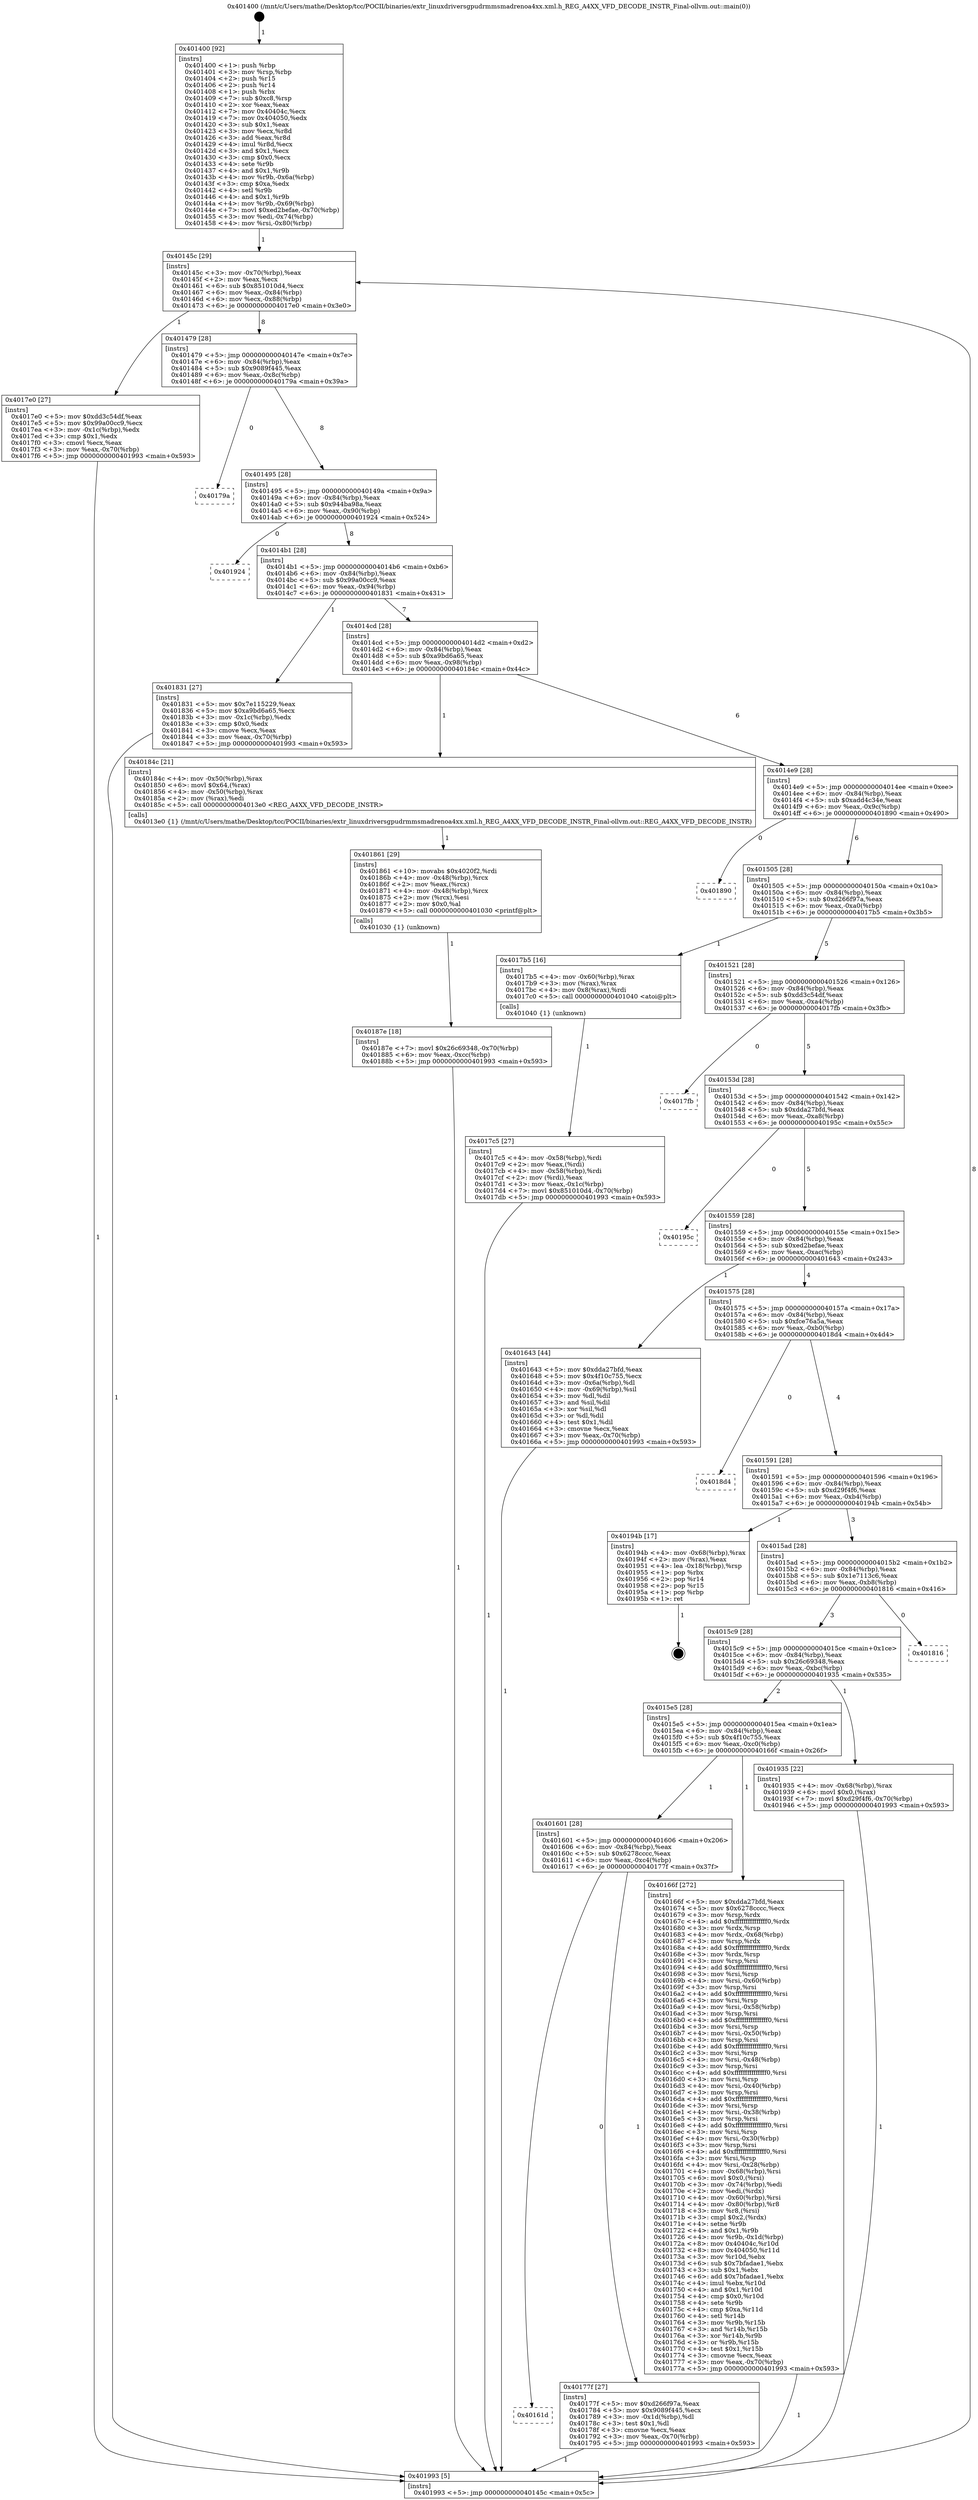 digraph "0x401400" {
  label = "0x401400 (/mnt/c/Users/mathe/Desktop/tcc/POCII/binaries/extr_linuxdriversgpudrmmsmadrenoa4xx.xml.h_REG_A4XX_VFD_DECODE_INSTR_Final-ollvm.out::main(0))"
  labelloc = "t"
  node[shape=record]

  Entry [label="",width=0.3,height=0.3,shape=circle,fillcolor=black,style=filled]
  "0x40145c" [label="{
     0x40145c [29]\l
     | [instrs]\l
     &nbsp;&nbsp;0x40145c \<+3\>: mov -0x70(%rbp),%eax\l
     &nbsp;&nbsp;0x40145f \<+2\>: mov %eax,%ecx\l
     &nbsp;&nbsp;0x401461 \<+6\>: sub $0x851010d4,%ecx\l
     &nbsp;&nbsp;0x401467 \<+6\>: mov %eax,-0x84(%rbp)\l
     &nbsp;&nbsp;0x40146d \<+6\>: mov %ecx,-0x88(%rbp)\l
     &nbsp;&nbsp;0x401473 \<+6\>: je 00000000004017e0 \<main+0x3e0\>\l
  }"]
  "0x4017e0" [label="{
     0x4017e0 [27]\l
     | [instrs]\l
     &nbsp;&nbsp;0x4017e0 \<+5\>: mov $0xdd3c54df,%eax\l
     &nbsp;&nbsp;0x4017e5 \<+5\>: mov $0x99a00cc9,%ecx\l
     &nbsp;&nbsp;0x4017ea \<+3\>: mov -0x1c(%rbp),%edx\l
     &nbsp;&nbsp;0x4017ed \<+3\>: cmp $0x1,%edx\l
     &nbsp;&nbsp;0x4017f0 \<+3\>: cmovl %ecx,%eax\l
     &nbsp;&nbsp;0x4017f3 \<+3\>: mov %eax,-0x70(%rbp)\l
     &nbsp;&nbsp;0x4017f6 \<+5\>: jmp 0000000000401993 \<main+0x593\>\l
  }"]
  "0x401479" [label="{
     0x401479 [28]\l
     | [instrs]\l
     &nbsp;&nbsp;0x401479 \<+5\>: jmp 000000000040147e \<main+0x7e\>\l
     &nbsp;&nbsp;0x40147e \<+6\>: mov -0x84(%rbp),%eax\l
     &nbsp;&nbsp;0x401484 \<+5\>: sub $0x9089f445,%eax\l
     &nbsp;&nbsp;0x401489 \<+6\>: mov %eax,-0x8c(%rbp)\l
     &nbsp;&nbsp;0x40148f \<+6\>: je 000000000040179a \<main+0x39a\>\l
  }"]
  Exit [label="",width=0.3,height=0.3,shape=circle,fillcolor=black,style=filled,peripheries=2]
  "0x40179a" [label="{
     0x40179a\l
  }", style=dashed]
  "0x401495" [label="{
     0x401495 [28]\l
     | [instrs]\l
     &nbsp;&nbsp;0x401495 \<+5\>: jmp 000000000040149a \<main+0x9a\>\l
     &nbsp;&nbsp;0x40149a \<+6\>: mov -0x84(%rbp),%eax\l
     &nbsp;&nbsp;0x4014a0 \<+5\>: sub $0x944ba98a,%eax\l
     &nbsp;&nbsp;0x4014a5 \<+6\>: mov %eax,-0x90(%rbp)\l
     &nbsp;&nbsp;0x4014ab \<+6\>: je 0000000000401924 \<main+0x524\>\l
  }"]
  "0x40187e" [label="{
     0x40187e [18]\l
     | [instrs]\l
     &nbsp;&nbsp;0x40187e \<+7\>: movl $0x26c69348,-0x70(%rbp)\l
     &nbsp;&nbsp;0x401885 \<+6\>: mov %eax,-0xcc(%rbp)\l
     &nbsp;&nbsp;0x40188b \<+5\>: jmp 0000000000401993 \<main+0x593\>\l
  }"]
  "0x401924" [label="{
     0x401924\l
  }", style=dashed]
  "0x4014b1" [label="{
     0x4014b1 [28]\l
     | [instrs]\l
     &nbsp;&nbsp;0x4014b1 \<+5\>: jmp 00000000004014b6 \<main+0xb6\>\l
     &nbsp;&nbsp;0x4014b6 \<+6\>: mov -0x84(%rbp),%eax\l
     &nbsp;&nbsp;0x4014bc \<+5\>: sub $0x99a00cc9,%eax\l
     &nbsp;&nbsp;0x4014c1 \<+6\>: mov %eax,-0x94(%rbp)\l
     &nbsp;&nbsp;0x4014c7 \<+6\>: je 0000000000401831 \<main+0x431\>\l
  }"]
  "0x401861" [label="{
     0x401861 [29]\l
     | [instrs]\l
     &nbsp;&nbsp;0x401861 \<+10\>: movabs $0x4020f2,%rdi\l
     &nbsp;&nbsp;0x40186b \<+4\>: mov -0x48(%rbp),%rcx\l
     &nbsp;&nbsp;0x40186f \<+2\>: mov %eax,(%rcx)\l
     &nbsp;&nbsp;0x401871 \<+4\>: mov -0x48(%rbp),%rcx\l
     &nbsp;&nbsp;0x401875 \<+2\>: mov (%rcx),%esi\l
     &nbsp;&nbsp;0x401877 \<+2\>: mov $0x0,%al\l
     &nbsp;&nbsp;0x401879 \<+5\>: call 0000000000401030 \<printf@plt\>\l
     | [calls]\l
     &nbsp;&nbsp;0x401030 \{1\} (unknown)\l
  }"]
  "0x401831" [label="{
     0x401831 [27]\l
     | [instrs]\l
     &nbsp;&nbsp;0x401831 \<+5\>: mov $0x7e115229,%eax\l
     &nbsp;&nbsp;0x401836 \<+5\>: mov $0xa9bd6a65,%ecx\l
     &nbsp;&nbsp;0x40183b \<+3\>: mov -0x1c(%rbp),%edx\l
     &nbsp;&nbsp;0x40183e \<+3\>: cmp $0x0,%edx\l
     &nbsp;&nbsp;0x401841 \<+3\>: cmove %ecx,%eax\l
     &nbsp;&nbsp;0x401844 \<+3\>: mov %eax,-0x70(%rbp)\l
     &nbsp;&nbsp;0x401847 \<+5\>: jmp 0000000000401993 \<main+0x593\>\l
  }"]
  "0x4014cd" [label="{
     0x4014cd [28]\l
     | [instrs]\l
     &nbsp;&nbsp;0x4014cd \<+5\>: jmp 00000000004014d2 \<main+0xd2\>\l
     &nbsp;&nbsp;0x4014d2 \<+6\>: mov -0x84(%rbp),%eax\l
     &nbsp;&nbsp;0x4014d8 \<+5\>: sub $0xa9bd6a65,%eax\l
     &nbsp;&nbsp;0x4014dd \<+6\>: mov %eax,-0x98(%rbp)\l
     &nbsp;&nbsp;0x4014e3 \<+6\>: je 000000000040184c \<main+0x44c\>\l
  }"]
  "0x4017c5" [label="{
     0x4017c5 [27]\l
     | [instrs]\l
     &nbsp;&nbsp;0x4017c5 \<+4\>: mov -0x58(%rbp),%rdi\l
     &nbsp;&nbsp;0x4017c9 \<+2\>: mov %eax,(%rdi)\l
     &nbsp;&nbsp;0x4017cb \<+4\>: mov -0x58(%rbp),%rdi\l
     &nbsp;&nbsp;0x4017cf \<+2\>: mov (%rdi),%eax\l
     &nbsp;&nbsp;0x4017d1 \<+3\>: mov %eax,-0x1c(%rbp)\l
     &nbsp;&nbsp;0x4017d4 \<+7\>: movl $0x851010d4,-0x70(%rbp)\l
     &nbsp;&nbsp;0x4017db \<+5\>: jmp 0000000000401993 \<main+0x593\>\l
  }"]
  "0x40184c" [label="{
     0x40184c [21]\l
     | [instrs]\l
     &nbsp;&nbsp;0x40184c \<+4\>: mov -0x50(%rbp),%rax\l
     &nbsp;&nbsp;0x401850 \<+6\>: movl $0x64,(%rax)\l
     &nbsp;&nbsp;0x401856 \<+4\>: mov -0x50(%rbp),%rax\l
     &nbsp;&nbsp;0x40185a \<+2\>: mov (%rax),%edi\l
     &nbsp;&nbsp;0x40185c \<+5\>: call 00000000004013e0 \<REG_A4XX_VFD_DECODE_INSTR\>\l
     | [calls]\l
     &nbsp;&nbsp;0x4013e0 \{1\} (/mnt/c/Users/mathe/Desktop/tcc/POCII/binaries/extr_linuxdriversgpudrmmsmadrenoa4xx.xml.h_REG_A4XX_VFD_DECODE_INSTR_Final-ollvm.out::REG_A4XX_VFD_DECODE_INSTR)\l
  }"]
  "0x4014e9" [label="{
     0x4014e9 [28]\l
     | [instrs]\l
     &nbsp;&nbsp;0x4014e9 \<+5\>: jmp 00000000004014ee \<main+0xee\>\l
     &nbsp;&nbsp;0x4014ee \<+6\>: mov -0x84(%rbp),%eax\l
     &nbsp;&nbsp;0x4014f4 \<+5\>: sub $0xadd4c34e,%eax\l
     &nbsp;&nbsp;0x4014f9 \<+6\>: mov %eax,-0x9c(%rbp)\l
     &nbsp;&nbsp;0x4014ff \<+6\>: je 0000000000401890 \<main+0x490\>\l
  }"]
  "0x40161d" [label="{
     0x40161d\l
  }", style=dashed]
  "0x401890" [label="{
     0x401890\l
  }", style=dashed]
  "0x401505" [label="{
     0x401505 [28]\l
     | [instrs]\l
     &nbsp;&nbsp;0x401505 \<+5\>: jmp 000000000040150a \<main+0x10a\>\l
     &nbsp;&nbsp;0x40150a \<+6\>: mov -0x84(%rbp),%eax\l
     &nbsp;&nbsp;0x401510 \<+5\>: sub $0xd266f97a,%eax\l
     &nbsp;&nbsp;0x401515 \<+6\>: mov %eax,-0xa0(%rbp)\l
     &nbsp;&nbsp;0x40151b \<+6\>: je 00000000004017b5 \<main+0x3b5\>\l
  }"]
  "0x40177f" [label="{
     0x40177f [27]\l
     | [instrs]\l
     &nbsp;&nbsp;0x40177f \<+5\>: mov $0xd266f97a,%eax\l
     &nbsp;&nbsp;0x401784 \<+5\>: mov $0x9089f445,%ecx\l
     &nbsp;&nbsp;0x401789 \<+3\>: mov -0x1d(%rbp),%dl\l
     &nbsp;&nbsp;0x40178c \<+3\>: test $0x1,%dl\l
     &nbsp;&nbsp;0x40178f \<+3\>: cmovne %ecx,%eax\l
     &nbsp;&nbsp;0x401792 \<+3\>: mov %eax,-0x70(%rbp)\l
     &nbsp;&nbsp;0x401795 \<+5\>: jmp 0000000000401993 \<main+0x593\>\l
  }"]
  "0x4017b5" [label="{
     0x4017b5 [16]\l
     | [instrs]\l
     &nbsp;&nbsp;0x4017b5 \<+4\>: mov -0x60(%rbp),%rax\l
     &nbsp;&nbsp;0x4017b9 \<+3\>: mov (%rax),%rax\l
     &nbsp;&nbsp;0x4017bc \<+4\>: mov 0x8(%rax),%rdi\l
     &nbsp;&nbsp;0x4017c0 \<+5\>: call 0000000000401040 \<atoi@plt\>\l
     | [calls]\l
     &nbsp;&nbsp;0x401040 \{1\} (unknown)\l
  }"]
  "0x401521" [label="{
     0x401521 [28]\l
     | [instrs]\l
     &nbsp;&nbsp;0x401521 \<+5\>: jmp 0000000000401526 \<main+0x126\>\l
     &nbsp;&nbsp;0x401526 \<+6\>: mov -0x84(%rbp),%eax\l
     &nbsp;&nbsp;0x40152c \<+5\>: sub $0xdd3c54df,%eax\l
     &nbsp;&nbsp;0x401531 \<+6\>: mov %eax,-0xa4(%rbp)\l
     &nbsp;&nbsp;0x401537 \<+6\>: je 00000000004017fb \<main+0x3fb\>\l
  }"]
  "0x401601" [label="{
     0x401601 [28]\l
     | [instrs]\l
     &nbsp;&nbsp;0x401601 \<+5\>: jmp 0000000000401606 \<main+0x206\>\l
     &nbsp;&nbsp;0x401606 \<+6\>: mov -0x84(%rbp),%eax\l
     &nbsp;&nbsp;0x40160c \<+5\>: sub $0x6278cccc,%eax\l
     &nbsp;&nbsp;0x401611 \<+6\>: mov %eax,-0xc4(%rbp)\l
     &nbsp;&nbsp;0x401617 \<+6\>: je 000000000040177f \<main+0x37f\>\l
  }"]
  "0x4017fb" [label="{
     0x4017fb\l
  }", style=dashed]
  "0x40153d" [label="{
     0x40153d [28]\l
     | [instrs]\l
     &nbsp;&nbsp;0x40153d \<+5\>: jmp 0000000000401542 \<main+0x142\>\l
     &nbsp;&nbsp;0x401542 \<+6\>: mov -0x84(%rbp),%eax\l
     &nbsp;&nbsp;0x401548 \<+5\>: sub $0xdda27bfd,%eax\l
     &nbsp;&nbsp;0x40154d \<+6\>: mov %eax,-0xa8(%rbp)\l
     &nbsp;&nbsp;0x401553 \<+6\>: je 000000000040195c \<main+0x55c\>\l
  }"]
  "0x40166f" [label="{
     0x40166f [272]\l
     | [instrs]\l
     &nbsp;&nbsp;0x40166f \<+5\>: mov $0xdda27bfd,%eax\l
     &nbsp;&nbsp;0x401674 \<+5\>: mov $0x6278cccc,%ecx\l
     &nbsp;&nbsp;0x401679 \<+3\>: mov %rsp,%rdx\l
     &nbsp;&nbsp;0x40167c \<+4\>: add $0xfffffffffffffff0,%rdx\l
     &nbsp;&nbsp;0x401680 \<+3\>: mov %rdx,%rsp\l
     &nbsp;&nbsp;0x401683 \<+4\>: mov %rdx,-0x68(%rbp)\l
     &nbsp;&nbsp;0x401687 \<+3\>: mov %rsp,%rdx\l
     &nbsp;&nbsp;0x40168a \<+4\>: add $0xfffffffffffffff0,%rdx\l
     &nbsp;&nbsp;0x40168e \<+3\>: mov %rdx,%rsp\l
     &nbsp;&nbsp;0x401691 \<+3\>: mov %rsp,%rsi\l
     &nbsp;&nbsp;0x401694 \<+4\>: add $0xfffffffffffffff0,%rsi\l
     &nbsp;&nbsp;0x401698 \<+3\>: mov %rsi,%rsp\l
     &nbsp;&nbsp;0x40169b \<+4\>: mov %rsi,-0x60(%rbp)\l
     &nbsp;&nbsp;0x40169f \<+3\>: mov %rsp,%rsi\l
     &nbsp;&nbsp;0x4016a2 \<+4\>: add $0xfffffffffffffff0,%rsi\l
     &nbsp;&nbsp;0x4016a6 \<+3\>: mov %rsi,%rsp\l
     &nbsp;&nbsp;0x4016a9 \<+4\>: mov %rsi,-0x58(%rbp)\l
     &nbsp;&nbsp;0x4016ad \<+3\>: mov %rsp,%rsi\l
     &nbsp;&nbsp;0x4016b0 \<+4\>: add $0xfffffffffffffff0,%rsi\l
     &nbsp;&nbsp;0x4016b4 \<+3\>: mov %rsi,%rsp\l
     &nbsp;&nbsp;0x4016b7 \<+4\>: mov %rsi,-0x50(%rbp)\l
     &nbsp;&nbsp;0x4016bb \<+3\>: mov %rsp,%rsi\l
     &nbsp;&nbsp;0x4016be \<+4\>: add $0xfffffffffffffff0,%rsi\l
     &nbsp;&nbsp;0x4016c2 \<+3\>: mov %rsi,%rsp\l
     &nbsp;&nbsp;0x4016c5 \<+4\>: mov %rsi,-0x48(%rbp)\l
     &nbsp;&nbsp;0x4016c9 \<+3\>: mov %rsp,%rsi\l
     &nbsp;&nbsp;0x4016cc \<+4\>: add $0xfffffffffffffff0,%rsi\l
     &nbsp;&nbsp;0x4016d0 \<+3\>: mov %rsi,%rsp\l
     &nbsp;&nbsp;0x4016d3 \<+4\>: mov %rsi,-0x40(%rbp)\l
     &nbsp;&nbsp;0x4016d7 \<+3\>: mov %rsp,%rsi\l
     &nbsp;&nbsp;0x4016da \<+4\>: add $0xfffffffffffffff0,%rsi\l
     &nbsp;&nbsp;0x4016de \<+3\>: mov %rsi,%rsp\l
     &nbsp;&nbsp;0x4016e1 \<+4\>: mov %rsi,-0x38(%rbp)\l
     &nbsp;&nbsp;0x4016e5 \<+3\>: mov %rsp,%rsi\l
     &nbsp;&nbsp;0x4016e8 \<+4\>: add $0xfffffffffffffff0,%rsi\l
     &nbsp;&nbsp;0x4016ec \<+3\>: mov %rsi,%rsp\l
     &nbsp;&nbsp;0x4016ef \<+4\>: mov %rsi,-0x30(%rbp)\l
     &nbsp;&nbsp;0x4016f3 \<+3\>: mov %rsp,%rsi\l
     &nbsp;&nbsp;0x4016f6 \<+4\>: add $0xfffffffffffffff0,%rsi\l
     &nbsp;&nbsp;0x4016fa \<+3\>: mov %rsi,%rsp\l
     &nbsp;&nbsp;0x4016fd \<+4\>: mov %rsi,-0x28(%rbp)\l
     &nbsp;&nbsp;0x401701 \<+4\>: mov -0x68(%rbp),%rsi\l
     &nbsp;&nbsp;0x401705 \<+6\>: movl $0x0,(%rsi)\l
     &nbsp;&nbsp;0x40170b \<+3\>: mov -0x74(%rbp),%edi\l
     &nbsp;&nbsp;0x40170e \<+2\>: mov %edi,(%rdx)\l
     &nbsp;&nbsp;0x401710 \<+4\>: mov -0x60(%rbp),%rsi\l
     &nbsp;&nbsp;0x401714 \<+4\>: mov -0x80(%rbp),%r8\l
     &nbsp;&nbsp;0x401718 \<+3\>: mov %r8,(%rsi)\l
     &nbsp;&nbsp;0x40171b \<+3\>: cmpl $0x2,(%rdx)\l
     &nbsp;&nbsp;0x40171e \<+4\>: setne %r9b\l
     &nbsp;&nbsp;0x401722 \<+4\>: and $0x1,%r9b\l
     &nbsp;&nbsp;0x401726 \<+4\>: mov %r9b,-0x1d(%rbp)\l
     &nbsp;&nbsp;0x40172a \<+8\>: mov 0x40404c,%r10d\l
     &nbsp;&nbsp;0x401732 \<+8\>: mov 0x404050,%r11d\l
     &nbsp;&nbsp;0x40173a \<+3\>: mov %r10d,%ebx\l
     &nbsp;&nbsp;0x40173d \<+6\>: sub $0x7bfadae1,%ebx\l
     &nbsp;&nbsp;0x401743 \<+3\>: sub $0x1,%ebx\l
     &nbsp;&nbsp;0x401746 \<+6\>: add $0x7bfadae1,%ebx\l
     &nbsp;&nbsp;0x40174c \<+4\>: imul %ebx,%r10d\l
     &nbsp;&nbsp;0x401750 \<+4\>: and $0x1,%r10d\l
     &nbsp;&nbsp;0x401754 \<+4\>: cmp $0x0,%r10d\l
     &nbsp;&nbsp;0x401758 \<+4\>: sete %r9b\l
     &nbsp;&nbsp;0x40175c \<+4\>: cmp $0xa,%r11d\l
     &nbsp;&nbsp;0x401760 \<+4\>: setl %r14b\l
     &nbsp;&nbsp;0x401764 \<+3\>: mov %r9b,%r15b\l
     &nbsp;&nbsp;0x401767 \<+3\>: and %r14b,%r15b\l
     &nbsp;&nbsp;0x40176a \<+3\>: xor %r14b,%r9b\l
     &nbsp;&nbsp;0x40176d \<+3\>: or %r9b,%r15b\l
     &nbsp;&nbsp;0x401770 \<+4\>: test $0x1,%r15b\l
     &nbsp;&nbsp;0x401774 \<+3\>: cmovne %ecx,%eax\l
     &nbsp;&nbsp;0x401777 \<+3\>: mov %eax,-0x70(%rbp)\l
     &nbsp;&nbsp;0x40177a \<+5\>: jmp 0000000000401993 \<main+0x593\>\l
  }"]
  "0x40195c" [label="{
     0x40195c\l
  }", style=dashed]
  "0x401559" [label="{
     0x401559 [28]\l
     | [instrs]\l
     &nbsp;&nbsp;0x401559 \<+5\>: jmp 000000000040155e \<main+0x15e\>\l
     &nbsp;&nbsp;0x40155e \<+6\>: mov -0x84(%rbp),%eax\l
     &nbsp;&nbsp;0x401564 \<+5\>: sub $0xed2befae,%eax\l
     &nbsp;&nbsp;0x401569 \<+6\>: mov %eax,-0xac(%rbp)\l
     &nbsp;&nbsp;0x40156f \<+6\>: je 0000000000401643 \<main+0x243\>\l
  }"]
  "0x4015e5" [label="{
     0x4015e5 [28]\l
     | [instrs]\l
     &nbsp;&nbsp;0x4015e5 \<+5\>: jmp 00000000004015ea \<main+0x1ea\>\l
     &nbsp;&nbsp;0x4015ea \<+6\>: mov -0x84(%rbp),%eax\l
     &nbsp;&nbsp;0x4015f0 \<+5\>: sub $0x4f10c755,%eax\l
     &nbsp;&nbsp;0x4015f5 \<+6\>: mov %eax,-0xc0(%rbp)\l
     &nbsp;&nbsp;0x4015fb \<+6\>: je 000000000040166f \<main+0x26f\>\l
  }"]
  "0x401643" [label="{
     0x401643 [44]\l
     | [instrs]\l
     &nbsp;&nbsp;0x401643 \<+5\>: mov $0xdda27bfd,%eax\l
     &nbsp;&nbsp;0x401648 \<+5\>: mov $0x4f10c755,%ecx\l
     &nbsp;&nbsp;0x40164d \<+3\>: mov -0x6a(%rbp),%dl\l
     &nbsp;&nbsp;0x401650 \<+4\>: mov -0x69(%rbp),%sil\l
     &nbsp;&nbsp;0x401654 \<+3\>: mov %dl,%dil\l
     &nbsp;&nbsp;0x401657 \<+3\>: and %sil,%dil\l
     &nbsp;&nbsp;0x40165a \<+3\>: xor %sil,%dl\l
     &nbsp;&nbsp;0x40165d \<+3\>: or %dl,%dil\l
     &nbsp;&nbsp;0x401660 \<+4\>: test $0x1,%dil\l
     &nbsp;&nbsp;0x401664 \<+3\>: cmovne %ecx,%eax\l
     &nbsp;&nbsp;0x401667 \<+3\>: mov %eax,-0x70(%rbp)\l
     &nbsp;&nbsp;0x40166a \<+5\>: jmp 0000000000401993 \<main+0x593\>\l
  }"]
  "0x401575" [label="{
     0x401575 [28]\l
     | [instrs]\l
     &nbsp;&nbsp;0x401575 \<+5\>: jmp 000000000040157a \<main+0x17a\>\l
     &nbsp;&nbsp;0x40157a \<+6\>: mov -0x84(%rbp),%eax\l
     &nbsp;&nbsp;0x401580 \<+5\>: sub $0xfce76a5a,%eax\l
     &nbsp;&nbsp;0x401585 \<+6\>: mov %eax,-0xb0(%rbp)\l
     &nbsp;&nbsp;0x40158b \<+6\>: je 00000000004018d4 \<main+0x4d4\>\l
  }"]
  "0x401993" [label="{
     0x401993 [5]\l
     | [instrs]\l
     &nbsp;&nbsp;0x401993 \<+5\>: jmp 000000000040145c \<main+0x5c\>\l
  }"]
  "0x401400" [label="{
     0x401400 [92]\l
     | [instrs]\l
     &nbsp;&nbsp;0x401400 \<+1\>: push %rbp\l
     &nbsp;&nbsp;0x401401 \<+3\>: mov %rsp,%rbp\l
     &nbsp;&nbsp;0x401404 \<+2\>: push %r15\l
     &nbsp;&nbsp;0x401406 \<+2\>: push %r14\l
     &nbsp;&nbsp;0x401408 \<+1\>: push %rbx\l
     &nbsp;&nbsp;0x401409 \<+7\>: sub $0xc8,%rsp\l
     &nbsp;&nbsp;0x401410 \<+2\>: xor %eax,%eax\l
     &nbsp;&nbsp;0x401412 \<+7\>: mov 0x40404c,%ecx\l
     &nbsp;&nbsp;0x401419 \<+7\>: mov 0x404050,%edx\l
     &nbsp;&nbsp;0x401420 \<+3\>: sub $0x1,%eax\l
     &nbsp;&nbsp;0x401423 \<+3\>: mov %ecx,%r8d\l
     &nbsp;&nbsp;0x401426 \<+3\>: add %eax,%r8d\l
     &nbsp;&nbsp;0x401429 \<+4\>: imul %r8d,%ecx\l
     &nbsp;&nbsp;0x40142d \<+3\>: and $0x1,%ecx\l
     &nbsp;&nbsp;0x401430 \<+3\>: cmp $0x0,%ecx\l
     &nbsp;&nbsp;0x401433 \<+4\>: sete %r9b\l
     &nbsp;&nbsp;0x401437 \<+4\>: and $0x1,%r9b\l
     &nbsp;&nbsp;0x40143b \<+4\>: mov %r9b,-0x6a(%rbp)\l
     &nbsp;&nbsp;0x40143f \<+3\>: cmp $0xa,%edx\l
     &nbsp;&nbsp;0x401442 \<+4\>: setl %r9b\l
     &nbsp;&nbsp;0x401446 \<+4\>: and $0x1,%r9b\l
     &nbsp;&nbsp;0x40144a \<+4\>: mov %r9b,-0x69(%rbp)\l
     &nbsp;&nbsp;0x40144e \<+7\>: movl $0xed2befae,-0x70(%rbp)\l
     &nbsp;&nbsp;0x401455 \<+3\>: mov %edi,-0x74(%rbp)\l
     &nbsp;&nbsp;0x401458 \<+4\>: mov %rsi,-0x80(%rbp)\l
  }"]
  "0x401935" [label="{
     0x401935 [22]\l
     | [instrs]\l
     &nbsp;&nbsp;0x401935 \<+4\>: mov -0x68(%rbp),%rax\l
     &nbsp;&nbsp;0x401939 \<+6\>: movl $0x0,(%rax)\l
     &nbsp;&nbsp;0x40193f \<+7\>: movl $0xd29f4f6,-0x70(%rbp)\l
     &nbsp;&nbsp;0x401946 \<+5\>: jmp 0000000000401993 \<main+0x593\>\l
  }"]
  "0x4018d4" [label="{
     0x4018d4\l
  }", style=dashed]
  "0x401591" [label="{
     0x401591 [28]\l
     | [instrs]\l
     &nbsp;&nbsp;0x401591 \<+5\>: jmp 0000000000401596 \<main+0x196\>\l
     &nbsp;&nbsp;0x401596 \<+6\>: mov -0x84(%rbp),%eax\l
     &nbsp;&nbsp;0x40159c \<+5\>: sub $0xd29f4f6,%eax\l
     &nbsp;&nbsp;0x4015a1 \<+6\>: mov %eax,-0xb4(%rbp)\l
     &nbsp;&nbsp;0x4015a7 \<+6\>: je 000000000040194b \<main+0x54b\>\l
  }"]
  "0x4015c9" [label="{
     0x4015c9 [28]\l
     | [instrs]\l
     &nbsp;&nbsp;0x4015c9 \<+5\>: jmp 00000000004015ce \<main+0x1ce\>\l
     &nbsp;&nbsp;0x4015ce \<+6\>: mov -0x84(%rbp),%eax\l
     &nbsp;&nbsp;0x4015d4 \<+5\>: sub $0x26c69348,%eax\l
     &nbsp;&nbsp;0x4015d9 \<+6\>: mov %eax,-0xbc(%rbp)\l
     &nbsp;&nbsp;0x4015df \<+6\>: je 0000000000401935 \<main+0x535\>\l
  }"]
  "0x40194b" [label="{
     0x40194b [17]\l
     | [instrs]\l
     &nbsp;&nbsp;0x40194b \<+4\>: mov -0x68(%rbp),%rax\l
     &nbsp;&nbsp;0x40194f \<+2\>: mov (%rax),%eax\l
     &nbsp;&nbsp;0x401951 \<+4\>: lea -0x18(%rbp),%rsp\l
     &nbsp;&nbsp;0x401955 \<+1\>: pop %rbx\l
     &nbsp;&nbsp;0x401956 \<+2\>: pop %r14\l
     &nbsp;&nbsp;0x401958 \<+2\>: pop %r15\l
     &nbsp;&nbsp;0x40195a \<+1\>: pop %rbp\l
     &nbsp;&nbsp;0x40195b \<+1\>: ret\l
  }"]
  "0x4015ad" [label="{
     0x4015ad [28]\l
     | [instrs]\l
     &nbsp;&nbsp;0x4015ad \<+5\>: jmp 00000000004015b2 \<main+0x1b2\>\l
     &nbsp;&nbsp;0x4015b2 \<+6\>: mov -0x84(%rbp),%eax\l
     &nbsp;&nbsp;0x4015b8 \<+5\>: sub $0x1e7113c6,%eax\l
     &nbsp;&nbsp;0x4015bd \<+6\>: mov %eax,-0xb8(%rbp)\l
     &nbsp;&nbsp;0x4015c3 \<+6\>: je 0000000000401816 \<main+0x416\>\l
  }"]
  "0x401816" [label="{
     0x401816\l
  }", style=dashed]
  Entry -> "0x401400" [label=" 1"]
  "0x40145c" -> "0x4017e0" [label=" 1"]
  "0x40145c" -> "0x401479" [label=" 8"]
  "0x40194b" -> Exit [label=" 1"]
  "0x401479" -> "0x40179a" [label=" 0"]
  "0x401479" -> "0x401495" [label=" 8"]
  "0x401935" -> "0x401993" [label=" 1"]
  "0x401495" -> "0x401924" [label=" 0"]
  "0x401495" -> "0x4014b1" [label=" 8"]
  "0x40187e" -> "0x401993" [label=" 1"]
  "0x4014b1" -> "0x401831" [label=" 1"]
  "0x4014b1" -> "0x4014cd" [label=" 7"]
  "0x401861" -> "0x40187e" [label=" 1"]
  "0x4014cd" -> "0x40184c" [label=" 1"]
  "0x4014cd" -> "0x4014e9" [label=" 6"]
  "0x40184c" -> "0x401861" [label=" 1"]
  "0x4014e9" -> "0x401890" [label=" 0"]
  "0x4014e9" -> "0x401505" [label=" 6"]
  "0x401831" -> "0x401993" [label=" 1"]
  "0x401505" -> "0x4017b5" [label=" 1"]
  "0x401505" -> "0x401521" [label=" 5"]
  "0x4017e0" -> "0x401993" [label=" 1"]
  "0x401521" -> "0x4017fb" [label=" 0"]
  "0x401521" -> "0x40153d" [label=" 5"]
  "0x40177f" -> "0x401993" [label=" 1"]
  "0x40153d" -> "0x40195c" [label=" 0"]
  "0x40153d" -> "0x401559" [label=" 5"]
  "0x401601" -> "0x40161d" [label=" 0"]
  "0x401559" -> "0x401643" [label=" 1"]
  "0x401559" -> "0x401575" [label=" 4"]
  "0x401643" -> "0x401993" [label=" 1"]
  "0x401400" -> "0x40145c" [label=" 1"]
  "0x401993" -> "0x40145c" [label=" 8"]
  "0x4017c5" -> "0x401993" [label=" 1"]
  "0x401575" -> "0x4018d4" [label=" 0"]
  "0x401575" -> "0x401591" [label=" 4"]
  "0x40166f" -> "0x401993" [label=" 1"]
  "0x401591" -> "0x40194b" [label=" 1"]
  "0x401591" -> "0x4015ad" [label=" 3"]
  "0x4015e5" -> "0x401601" [label=" 1"]
  "0x4015ad" -> "0x401816" [label=" 0"]
  "0x4015ad" -> "0x4015c9" [label=" 3"]
  "0x4017b5" -> "0x4017c5" [label=" 1"]
  "0x4015c9" -> "0x401935" [label=" 1"]
  "0x4015c9" -> "0x4015e5" [label=" 2"]
  "0x401601" -> "0x40177f" [label=" 1"]
  "0x4015e5" -> "0x40166f" [label=" 1"]
}
